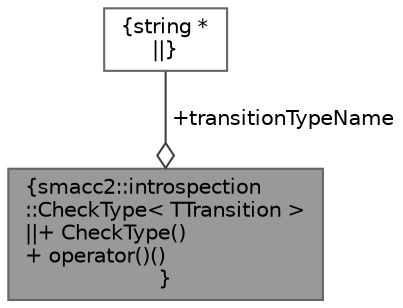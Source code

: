 digraph "smacc2::introspection::CheckType&lt; TTransition &gt;"
{
 // LATEX_PDF_SIZE
  bgcolor="transparent";
  edge [fontname=Helvetica,fontsize=10,labelfontname=Helvetica,labelfontsize=10];
  node [fontname=Helvetica,fontsize=10,shape=box,height=0.2,width=0.4];
  Node1 [label="{smacc2::introspection\l::CheckType\< TTransition \>\n||+ CheckType()\l+ operator()()\l}",height=0.2,width=0.4,color="gray40", fillcolor="grey60", style="filled", fontcolor="black",tooltip=" "];
  Node2 -> Node1 [color="grey25",style="solid",label=" +transitionTypeName" ,arrowhead="odiamond"];
  Node2 [label="{string *\n||}",height=0.2,width=0.4,color="gray40", fillcolor="white", style="filled",tooltip=" "];
}
